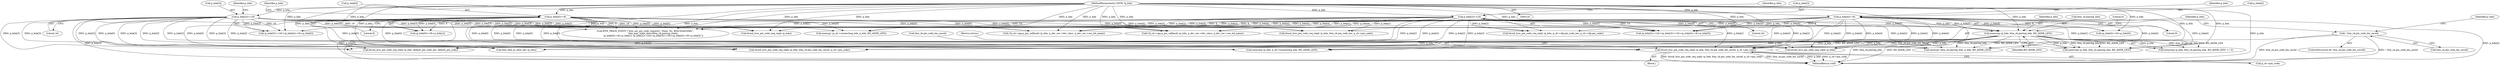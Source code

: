 digraph "0_Android_c677ee92595335233eb0e7b59809a1a94e7a678a_0@pointer" {
"1000210" [label="(Call,btsnd_hcic_pin_code_req_reply (p_bda, btm_cb.pin_code_len_saved, p_cb->pin_code))"];
"1000186" [label="(Call,memcmp (p_bda, btm_cb.pairing_bda, BD_ADDR_LEN))"];
"1000168" [label="(Call,p_bda[4]<<8)"];
"1000125" [label="(MethodParameterIn,UINT8 *p_bda)"];
"1000156" [label="(Call,p_bda[2]<<24)"];
"1000147" [label="(Call,p_bda[0]<<8)"];
"1000162" [label="(Call,p_bda[3]<<16)"];
"1000200" [label="(Call,! btm_cb.pin_code_len_saved)"];
"1000285" [label="(Call,memcpy (btm_cb.pairing_bda, p_bda, BD_ADDR_LEN))"];
"1000199" [label="(ControlStructure,if(! btm_cb.pin_code_len_saved))"];
"1000170" [label="(Identifier,p_bda)"];
"1000212" [label="(Call,btm_cb.pin_code_len_saved)"];
"1000166" [label="(Literal,16)"];
"1000552" [label="(MethodReturn,void)"];
"1000162" [label="(Call,p_bda[3]<<16)"];
"1000174" [label="(Identifier,p_bda)"];
"1000169" [label="(Call,p_bda[4])"];
"1000210" [label="(Call,btsnd_hcic_pin_code_req_reply (p_bda, btm_cb.pin_code_len_saved, p_cb->pin_code))"];
"1000153" [label="(Identifier,p_bda)"];
"1000543" [label="(Call,(*p_cb->api.p_pin_callback) (p_bda, p_dev_rec->dev_class, p_dev_rec->sec_bd_name))"];
"1000151" [label="(Literal,8)"];
"1000163" [label="(Call,p_bda[3])"];
"1000147" [label="(Call,p_bda[0]<<8)"];
"1000252" [label="(Call,btsnd_hcic_pin_code_req_reply (p_bda, default_pin_code_len, default_pin_code))"];
"1000172" [label="(Literal,8)"];
"1000374" [label="(Call,btsnd_hcic_pin_code_req_reply (p_bda, btm_cb.pin_code_len, p_cb->pin_code))"];
"1000228" [label="(Call,memcmp (p_bda, btm_cb.pairing_bda, BD_ADDR_LEN))"];
"1000218" [label="(Return,return;)"];
"1000215" [label="(Call,p_cb->pin_code)"];
"1000187" [label="(Identifier,p_bda)"];
"1000160" [label="(Literal,24)"];
"1000271" [label="(Call,btm_find_or_alloc_dev (p_bda))"];
"1000191" [label="(Identifier,BD_ADDR_LEN)"];
"1000164" [label="(Identifier,p_bda)"];
"1000161" [label="(Call,(p_bda[3]<<16)+(p_bda[4]<<8)+p_bda[5])"];
"1000318" [label="(Call,btsnd_hcic_pin_code_req_reply (p_bda, p_cb->cfg.pin_code_len, p_cb->cfg.pin_code))"];
"1000155" [label="(Call,(p_bda[2]<<24)+(p_bda[3]<<16)+(p_bda[4]<<8)+p_bda[5])"];
"1000260" [label="(Call,btsnd_hcic_pin_code_req_reply (p_bda, btm_cb.pin_code_len_saved, p_cb->pin_code))"];
"1000157" [label="(Call,p_bda[2])"];
"1000211" [label="(Identifier,p_bda)"];
"1000140" [label="(Call,BTM_TRACE_EVENT (\"btm_sec_pin_code_request()  State: %s, BDA:%04x%08x\",\n                       btm_pair_state_descr(btm_cb.pairing_state),\n                       (p_bda[0]<<8)+p_bda[1], (p_bda[2]<<24)+(p_bda[3]<<16)+(p_bda[4]<<8)+p_bda[5] ))"];
"1000188" [label="(Call,btm_cb.pairing_bda)"];
"1000156" [label="(Call,p_bda[2]<<24)"];
"1000334" [label="(Call,memcmp (p_bda, p_cb->connecting_bda, BD_ADDR_LEN))"];
"1000192" [label="(Literal,0)"];
"1000444" [label="(Call,btsnd_hcic_pin_code_neg_reply (p_bda))"];
"1000201" [label="(Call,btm_cb.pin_code_len_saved)"];
"1000200" [label="(Call,! btm_cb.pin_code_len_saved)"];
"1000205" [label="(Call,btsnd_hcic_pin_code_neg_reply (p_bda))"];
"1000146" [label="(Call,(p_bda[0]<<8)+p_bda[1])"];
"1000167" [label="(Call,(p_bda[4]<<8)+p_bda[5])"];
"1000125" [label="(MethodParameterIn,UINT8 *p_bda)"];
"1000206" [label="(Identifier,p_bda)"];
"1000168" [label="(Call,p_bda[4]<<8)"];
"1000185" [label="(Call,memcmp (p_bda, btm_cb.pairing_bda, BD_ADDR_LEN) == 0)"];
"1000455" [label="(Call,memcpy (p_cb->connecting_bda, p_bda, BD_ADDR_LEN))"];
"1000148" [label="(Call,p_bda[0])"];
"1000209" [label="(Block,)"];
"1000489" [label="(Call,(*p_cb->api.p_pin_callback) (p_bda, p_dev_rec->dev_class, p_dev_rec->sec_bd_name))"];
"1000186" [label="(Call,memcmp (p_bda, btm_cb.pairing_bda, BD_ADDR_LEN))"];
"1000210" -> "1000209"  [label="AST: "];
"1000210" -> "1000215"  [label="CFG: "];
"1000211" -> "1000210"  [label="AST: "];
"1000212" -> "1000210"  [label="AST: "];
"1000215" -> "1000210"  [label="AST: "];
"1000218" -> "1000210"  [label="CFG: "];
"1000210" -> "1000552"  [label="DDG: btsnd_hcic_pin_code_req_reply (p_bda, btm_cb.pin_code_len_saved, p_cb->pin_code)"];
"1000210" -> "1000552"  [label="DDG: btm_cb.pin_code_len_saved"];
"1000210" -> "1000552"  [label="DDG: p_bda"];
"1000210" -> "1000552"  [label="DDG: p_cb->pin_code"];
"1000186" -> "1000210"  [label="DDG: p_bda"];
"1000168" -> "1000210"  [label="DDG: p_bda[4]"];
"1000156" -> "1000210"  [label="DDG: p_bda[2]"];
"1000147" -> "1000210"  [label="DDG: p_bda[0]"];
"1000162" -> "1000210"  [label="DDG: p_bda[3]"];
"1000125" -> "1000210"  [label="DDG: p_bda"];
"1000200" -> "1000210"  [label="DDG: btm_cb.pin_code_len_saved"];
"1000186" -> "1000185"  [label="AST: "];
"1000186" -> "1000191"  [label="CFG: "];
"1000187" -> "1000186"  [label="AST: "];
"1000188" -> "1000186"  [label="AST: "];
"1000191" -> "1000186"  [label="AST: "];
"1000192" -> "1000186"  [label="CFG: "];
"1000186" -> "1000552"  [label="DDG: btm_cb.pairing_bda"];
"1000186" -> "1000552"  [label="DDG: BD_ADDR_LEN"];
"1000186" -> "1000185"  [label="DDG: p_bda"];
"1000186" -> "1000185"  [label="DDG: btm_cb.pairing_bda"];
"1000186" -> "1000185"  [label="DDG: BD_ADDR_LEN"];
"1000168" -> "1000186"  [label="DDG: p_bda[4]"];
"1000156" -> "1000186"  [label="DDG: p_bda[2]"];
"1000147" -> "1000186"  [label="DDG: p_bda[0]"];
"1000162" -> "1000186"  [label="DDG: p_bda[3]"];
"1000125" -> "1000186"  [label="DDG: p_bda"];
"1000186" -> "1000205"  [label="DDG: p_bda"];
"1000186" -> "1000228"  [label="DDG: p_bda"];
"1000186" -> "1000228"  [label="DDG: btm_cb.pairing_bda"];
"1000186" -> "1000228"  [label="DDG: BD_ADDR_LEN"];
"1000186" -> "1000252"  [label="DDG: p_bda"];
"1000186" -> "1000260"  [label="DDG: p_bda"];
"1000186" -> "1000271"  [label="DDG: p_bda"];
"1000186" -> "1000285"  [label="DDG: btm_cb.pairing_bda"];
"1000186" -> "1000285"  [label="DDG: BD_ADDR_LEN"];
"1000186" -> "1000334"  [label="DDG: BD_ADDR_LEN"];
"1000168" -> "1000167"  [label="AST: "];
"1000168" -> "1000172"  [label="CFG: "];
"1000169" -> "1000168"  [label="AST: "];
"1000172" -> "1000168"  [label="AST: "];
"1000174" -> "1000168"  [label="CFG: "];
"1000168" -> "1000552"  [label="DDG: p_bda[4]"];
"1000168" -> "1000140"  [label="DDG: p_bda[4]"];
"1000168" -> "1000140"  [label="DDG: 8"];
"1000168" -> "1000155"  [label="DDG: p_bda[4]"];
"1000168" -> "1000155"  [label="DDG: 8"];
"1000168" -> "1000161"  [label="DDG: p_bda[4]"];
"1000168" -> "1000161"  [label="DDG: 8"];
"1000168" -> "1000167"  [label="DDG: p_bda[4]"];
"1000168" -> "1000167"  [label="DDG: 8"];
"1000125" -> "1000168"  [label="DDG: p_bda"];
"1000168" -> "1000205"  [label="DDG: p_bda[4]"];
"1000168" -> "1000228"  [label="DDG: p_bda[4]"];
"1000168" -> "1000252"  [label="DDG: p_bda[4]"];
"1000168" -> "1000260"  [label="DDG: p_bda[4]"];
"1000168" -> "1000271"  [label="DDG: p_bda[4]"];
"1000168" -> "1000285"  [label="DDG: p_bda[4]"];
"1000168" -> "1000318"  [label="DDG: p_bda[4]"];
"1000168" -> "1000334"  [label="DDG: p_bda[4]"];
"1000168" -> "1000374"  [label="DDG: p_bda[4]"];
"1000168" -> "1000444"  [label="DDG: p_bda[4]"];
"1000168" -> "1000455"  [label="DDG: p_bda[4]"];
"1000168" -> "1000489"  [label="DDG: p_bda[4]"];
"1000168" -> "1000543"  [label="DDG: p_bda[4]"];
"1000125" -> "1000124"  [label="AST: "];
"1000125" -> "1000552"  [label="DDG: p_bda"];
"1000125" -> "1000140"  [label="DDG: p_bda"];
"1000125" -> "1000147"  [label="DDG: p_bda"];
"1000125" -> "1000146"  [label="DDG: p_bda"];
"1000125" -> "1000156"  [label="DDG: p_bda"];
"1000125" -> "1000155"  [label="DDG: p_bda"];
"1000125" -> "1000162"  [label="DDG: p_bda"];
"1000125" -> "1000161"  [label="DDG: p_bda"];
"1000125" -> "1000167"  [label="DDG: p_bda"];
"1000125" -> "1000205"  [label="DDG: p_bda"];
"1000125" -> "1000228"  [label="DDG: p_bda"];
"1000125" -> "1000252"  [label="DDG: p_bda"];
"1000125" -> "1000260"  [label="DDG: p_bda"];
"1000125" -> "1000271"  [label="DDG: p_bda"];
"1000125" -> "1000285"  [label="DDG: p_bda"];
"1000125" -> "1000318"  [label="DDG: p_bda"];
"1000125" -> "1000334"  [label="DDG: p_bda"];
"1000125" -> "1000374"  [label="DDG: p_bda"];
"1000125" -> "1000444"  [label="DDG: p_bda"];
"1000125" -> "1000455"  [label="DDG: p_bda"];
"1000125" -> "1000489"  [label="DDG: p_bda"];
"1000125" -> "1000543"  [label="DDG: p_bda"];
"1000156" -> "1000155"  [label="AST: "];
"1000156" -> "1000160"  [label="CFG: "];
"1000157" -> "1000156"  [label="AST: "];
"1000160" -> "1000156"  [label="AST: "];
"1000164" -> "1000156"  [label="CFG: "];
"1000156" -> "1000552"  [label="DDG: p_bda[2]"];
"1000156" -> "1000140"  [label="DDG: p_bda[2]"];
"1000156" -> "1000140"  [label="DDG: 24"];
"1000156" -> "1000155"  [label="DDG: p_bda[2]"];
"1000156" -> "1000155"  [label="DDG: 24"];
"1000156" -> "1000205"  [label="DDG: p_bda[2]"];
"1000156" -> "1000228"  [label="DDG: p_bda[2]"];
"1000156" -> "1000252"  [label="DDG: p_bda[2]"];
"1000156" -> "1000260"  [label="DDG: p_bda[2]"];
"1000156" -> "1000271"  [label="DDG: p_bda[2]"];
"1000156" -> "1000285"  [label="DDG: p_bda[2]"];
"1000156" -> "1000318"  [label="DDG: p_bda[2]"];
"1000156" -> "1000334"  [label="DDG: p_bda[2]"];
"1000156" -> "1000374"  [label="DDG: p_bda[2]"];
"1000156" -> "1000444"  [label="DDG: p_bda[2]"];
"1000156" -> "1000455"  [label="DDG: p_bda[2]"];
"1000156" -> "1000489"  [label="DDG: p_bda[2]"];
"1000156" -> "1000543"  [label="DDG: p_bda[2]"];
"1000147" -> "1000146"  [label="AST: "];
"1000147" -> "1000151"  [label="CFG: "];
"1000148" -> "1000147"  [label="AST: "];
"1000151" -> "1000147"  [label="AST: "];
"1000153" -> "1000147"  [label="CFG: "];
"1000147" -> "1000552"  [label="DDG: p_bda[0]"];
"1000147" -> "1000140"  [label="DDG: p_bda[0]"];
"1000147" -> "1000140"  [label="DDG: 8"];
"1000147" -> "1000146"  [label="DDG: p_bda[0]"];
"1000147" -> "1000146"  [label="DDG: 8"];
"1000147" -> "1000205"  [label="DDG: p_bda[0]"];
"1000147" -> "1000228"  [label="DDG: p_bda[0]"];
"1000147" -> "1000252"  [label="DDG: p_bda[0]"];
"1000147" -> "1000260"  [label="DDG: p_bda[0]"];
"1000147" -> "1000271"  [label="DDG: p_bda[0]"];
"1000147" -> "1000285"  [label="DDG: p_bda[0]"];
"1000147" -> "1000318"  [label="DDG: p_bda[0]"];
"1000147" -> "1000334"  [label="DDG: p_bda[0]"];
"1000147" -> "1000374"  [label="DDG: p_bda[0]"];
"1000147" -> "1000444"  [label="DDG: p_bda[0]"];
"1000147" -> "1000455"  [label="DDG: p_bda[0]"];
"1000147" -> "1000489"  [label="DDG: p_bda[0]"];
"1000147" -> "1000543"  [label="DDG: p_bda[0]"];
"1000162" -> "1000161"  [label="AST: "];
"1000162" -> "1000166"  [label="CFG: "];
"1000163" -> "1000162"  [label="AST: "];
"1000166" -> "1000162"  [label="AST: "];
"1000170" -> "1000162"  [label="CFG: "];
"1000162" -> "1000552"  [label="DDG: p_bda[3]"];
"1000162" -> "1000140"  [label="DDG: p_bda[3]"];
"1000162" -> "1000140"  [label="DDG: 16"];
"1000162" -> "1000155"  [label="DDG: p_bda[3]"];
"1000162" -> "1000155"  [label="DDG: 16"];
"1000162" -> "1000161"  [label="DDG: p_bda[3]"];
"1000162" -> "1000161"  [label="DDG: 16"];
"1000162" -> "1000205"  [label="DDG: p_bda[3]"];
"1000162" -> "1000228"  [label="DDG: p_bda[3]"];
"1000162" -> "1000252"  [label="DDG: p_bda[3]"];
"1000162" -> "1000260"  [label="DDG: p_bda[3]"];
"1000162" -> "1000271"  [label="DDG: p_bda[3]"];
"1000162" -> "1000285"  [label="DDG: p_bda[3]"];
"1000162" -> "1000318"  [label="DDG: p_bda[3]"];
"1000162" -> "1000334"  [label="DDG: p_bda[3]"];
"1000162" -> "1000374"  [label="DDG: p_bda[3]"];
"1000162" -> "1000444"  [label="DDG: p_bda[3]"];
"1000162" -> "1000455"  [label="DDG: p_bda[3]"];
"1000162" -> "1000489"  [label="DDG: p_bda[3]"];
"1000162" -> "1000543"  [label="DDG: p_bda[3]"];
"1000200" -> "1000199"  [label="AST: "];
"1000200" -> "1000201"  [label="CFG: "];
"1000201" -> "1000200"  [label="AST: "];
"1000206" -> "1000200"  [label="CFG: "];
"1000211" -> "1000200"  [label="CFG: "];
"1000200" -> "1000552"  [label="DDG: btm_cb.pin_code_len_saved"];
"1000200" -> "1000552"  [label="DDG: ! btm_cb.pin_code_len_saved"];
}

